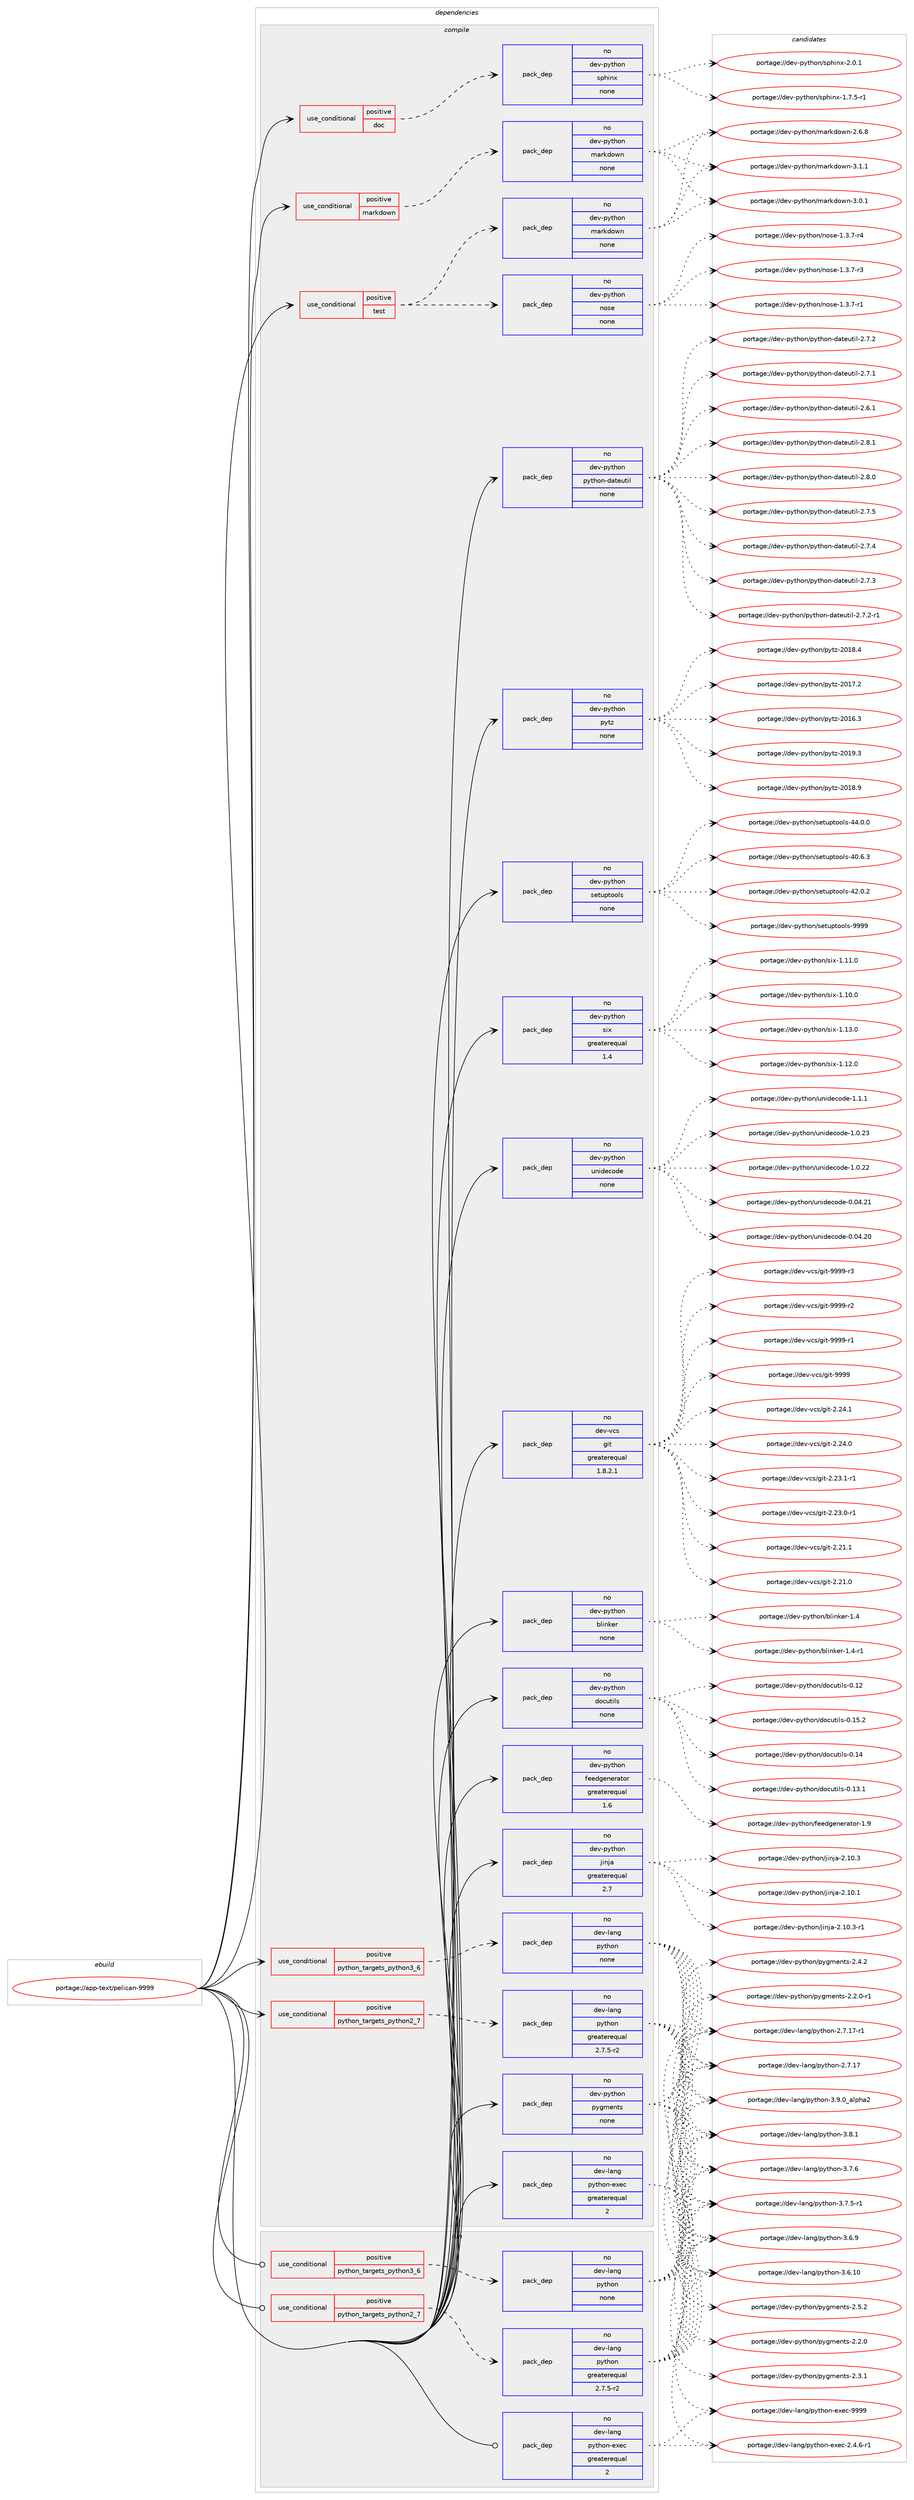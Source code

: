 digraph prolog {

# *************
# Graph options
# *************

newrank=true;
concentrate=true;
compound=true;
graph [rankdir=LR,fontname=Helvetica,fontsize=10,ranksep=1.5];#, ranksep=2.5, nodesep=0.2];
edge  [arrowhead=vee];
node  [fontname=Helvetica,fontsize=10];

# **********
# The ebuild
# **********

subgraph cluster_leftcol {
color=gray;
label=<<i>ebuild</i>>;
id [label="portage://app-text/pelican-9999", color=red, width=4, href="../app-text/pelican-9999.svg"];
}

# ****************
# The dependencies
# ****************

subgraph cluster_midcol {
color=gray;
label=<<i>dependencies</i>>;
subgraph cluster_compile {
fillcolor="#eeeeee";
style=filled;
label=<<i>compile</i>>;
subgraph cond139875 {
dependency593840 [label=<<TABLE BORDER="0" CELLBORDER="1" CELLSPACING="0" CELLPADDING="4"><TR><TD ROWSPAN="3" CELLPADDING="10">use_conditional</TD></TR><TR><TD>positive</TD></TR><TR><TD>doc</TD></TR></TABLE>>, shape=none, color=red];
subgraph pack446054 {
dependency593841 [label=<<TABLE BORDER="0" CELLBORDER="1" CELLSPACING="0" CELLPADDING="4" WIDTH="220"><TR><TD ROWSPAN="6" CELLPADDING="30">pack_dep</TD></TR><TR><TD WIDTH="110">no</TD></TR><TR><TD>dev-python</TD></TR><TR><TD>sphinx</TD></TR><TR><TD>none</TD></TR><TR><TD></TD></TR></TABLE>>, shape=none, color=blue];
}
dependency593840:e -> dependency593841:w [weight=20,style="dashed",arrowhead="vee"];
}
id:e -> dependency593840:w [weight=20,style="solid",arrowhead="vee"];
subgraph cond139876 {
dependency593842 [label=<<TABLE BORDER="0" CELLBORDER="1" CELLSPACING="0" CELLPADDING="4"><TR><TD ROWSPAN="3" CELLPADDING="10">use_conditional</TD></TR><TR><TD>positive</TD></TR><TR><TD>markdown</TD></TR></TABLE>>, shape=none, color=red];
subgraph pack446055 {
dependency593843 [label=<<TABLE BORDER="0" CELLBORDER="1" CELLSPACING="0" CELLPADDING="4" WIDTH="220"><TR><TD ROWSPAN="6" CELLPADDING="30">pack_dep</TD></TR><TR><TD WIDTH="110">no</TD></TR><TR><TD>dev-python</TD></TR><TR><TD>markdown</TD></TR><TR><TD>none</TD></TR><TR><TD></TD></TR></TABLE>>, shape=none, color=blue];
}
dependency593842:e -> dependency593843:w [weight=20,style="dashed",arrowhead="vee"];
}
id:e -> dependency593842:w [weight=20,style="solid",arrowhead="vee"];
subgraph cond139877 {
dependency593844 [label=<<TABLE BORDER="0" CELLBORDER="1" CELLSPACING="0" CELLPADDING="4"><TR><TD ROWSPAN="3" CELLPADDING="10">use_conditional</TD></TR><TR><TD>positive</TD></TR><TR><TD>python_targets_python2_7</TD></TR></TABLE>>, shape=none, color=red];
subgraph pack446056 {
dependency593845 [label=<<TABLE BORDER="0" CELLBORDER="1" CELLSPACING="0" CELLPADDING="4" WIDTH="220"><TR><TD ROWSPAN="6" CELLPADDING="30">pack_dep</TD></TR><TR><TD WIDTH="110">no</TD></TR><TR><TD>dev-lang</TD></TR><TR><TD>python</TD></TR><TR><TD>greaterequal</TD></TR><TR><TD>2.7.5-r2</TD></TR></TABLE>>, shape=none, color=blue];
}
dependency593844:e -> dependency593845:w [weight=20,style="dashed",arrowhead="vee"];
}
id:e -> dependency593844:w [weight=20,style="solid",arrowhead="vee"];
subgraph cond139878 {
dependency593846 [label=<<TABLE BORDER="0" CELLBORDER="1" CELLSPACING="0" CELLPADDING="4"><TR><TD ROWSPAN="3" CELLPADDING="10">use_conditional</TD></TR><TR><TD>positive</TD></TR><TR><TD>python_targets_python3_6</TD></TR></TABLE>>, shape=none, color=red];
subgraph pack446057 {
dependency593847 [label=<<TABLE BORDER="0" CELLBORDER="1" CELLSPACING="0" CELLPADDING="4" WIDTH="220"><TR><TD ROWSPAN="6" CELLPADDING="30">pack_dep</TD></TR><TR><TD WIDTH="110">no</TD></TR><TR><TD>dev-lang</TD></TR><TR><TD>python</TD></TR><TR><TD>none</TD></TR><TR><TD></TD></TR></TABLE>>, shape=none, color=blue];
}
dependency593846:e -> dependency593847:w [weight=20,style="dashed",arrowhead="vee"];
}
id:e -> dependency593846:w [weight=20,style="solid",arrowhead="vee"];
subgraph cond139879 {
dependency593848 [label=<<TABLE BORDER="0" CELLBORDER="1" CELLSPACING="0" CELLPADDING="4"><TR><TD ROWSPAN="3" CELLPADDING="10">use_conditional</TD></TR><TR><TD>positive</TD></TR><TR><TD>test</TD></TR></TABLE>>, shape=none, color=red];
subgraph pack446058 {
dependency593849 [label=<<TABLE BORDER="0" CELLBORDER="1" CELLSPACING="0" CELLPADDING="4" WIDTH="220"><TR><TD ROWSPAN="6" CELLPADDING="30">pack_dep</TD></TR><TR><TD WIDTH="110">no</TD></TR><TR><TD>dev-python</TD></TR><TR><TD>nose</TD></TR><TR><TD>none</TD></TR><TR><TD></TD></TR></TABLE>>, shape=none, color=blue];
}
dependency593848:e -> dependency593849:w [weight=20,style="dashed",arrowhead="vee"];
subgraph pack446059 {
dependency593850 [label=<<TABLE BORDER="0" CELLBORDER="1" CELLSPACING="0" CELLPADDING="4" WIDTH="220"><TR><TD ROWSPAN="6" CELLPADDING="30">pack_dep</TD></TR><TR><TD WIDTH="110">no</TD></TR><TR><TD>dev-python</TD></TR><TR><TD>markdown</TD></TR><TR><TD>none</TD></TR><TR><TD></TD></TR></TABLE>>, shape=none, color=blue];
}
dependency593848:e -> dependency593850:w [weight=20,style="dashed",arrowhead="vee"];
}
id:e -> dependency593848:w [weight=20,style="solid",arrowhead="vee"];
subgraph pack446060 {
dependency593851 [label=<<TABLE BORDER="0" CELLBORDER="1" CELLSPACING="0" CELLPADDING="4" WIDTH="220"><TR><TD ROWSPAN="6" CELLPADDING="30">pack_dep</TD></TR><TR><TD WIDTH="110">no</TD></TR><TR><TD>dev-lang</TD></TR><TR><TD>python-exec</TD></TR><TR><TD>greaterequal</TD></TR><TR><TD>2</TD></TR></TABLE>>, shape=none, color=blue];
}
id:e -> dependency593851:w [weight=20,style="solid",arrowhead="vee"];
subgraph pack446061 {
dependency593852 [label=<<TABLE BORDER="0" CELLBORDER="1" CELLSPACING="0" CELLPADDING="4" WIDTH="220"><TR><TD ROWSPAN="6" CELLPADDING="30">pack_dep</TD></TR><TR><TD WIDTH="110">no</TD></TR><TR><TD>dev-python</TD></TR><TR><TD>blinker</TD></TR><TR><TD>none</TD></TR><TR><TD></TD></TR></TABLE>>, shape=none, color=blue];
}
id:e -> dependency593852:w [weight=20,style="solid",arrowhead="vee"];
subgraph pack446062 {
dependency593853 [label=<<TABLE BORDER="0" CELLBORDER="1" CELLSPACING="0" CELLPADDING="4" WIDTH="220"><TR><TD ROWSPAN="6" CELLPADDING="30">pack_dep</TD></TR><TR><TD WIDTH="110">no</TD></TR><TR><TD>dev-python</TD></TR><TR><TD>docutils</TD></TR><TR><TD>none</TD></TR><TR><TD></TD></TR></TABLE>>, shape=none, color=blue];
}
id:e -> dependency593853:w [weight=20,style="solid",arrowhead="vee"];
subgraph pack446063 {
dependency593854 [label=<<TABLE BORDER="0" CELLBORDER="1" CELLSPACING="0" CELLPADDING="4" WIDTH="220"><TR><TD ROWSPAN="6" CELLPADDING="30">pack_dep</TD></TR><TR><TD WIDTH="110">no</TD></TR><TR><TD>dev-python</TD></TR><TR><TD>feedgenerator</TD></TR><TR><TD>greaterequal</TD></TR><TR><TD>1.6</TD></TR></TABLE>>, shape=none, color=blue];
}
id:e -> dependency593854:w [weight=20,style="solid",arrowhead="vee"];
subgraph pack446064 {
dependency593855 [label=<<TABLE BORDER="0" CELLBORDER="1" CELLSPACING="0" CELLPADDING="4" WIDTH="220"><TR><TD ROWSPAN="6" CELLPADDING="30">pack_dep</TD></TR><TR><TD WIDTH="110">no</TD></TR><TR><TD>dev-python</TD></TR><TR><TD>jinja</TD></TR><TR><TD>greaterequal</TD></TR><TR><TD>2.7</TD></TR></TABLE>>, shape=none, color=blue];
}
id:e -> dependency593855:w [weight=20,style="solid",arrowhead="vee"];
subgraph pack446065 {
dependency593856 [label=<<TABLE BORDER="0" CELLBORDER="1" CELLSPACING="0" CELLPADDING="4" WIDTH="220"><TR><TD ROWSPAN="6" CELLPADDING="30">pack_dep</TD></TR><TR><TD WIDTH="110">no</TD></TR><TR><TD>dev-python</TD></TR><TR><TD>pygments</TD></TR><TR><TD>none</TD></TR><TR><TD></TD></TR></TABLE>>, shape=none, color=blue];
}
id:e -> dependency593856:w [weight=20,style="solid",arrowhead="vee"];
subgraph pack446066 {
dependency593857 [label=<<TABLE BORDER="0" CELLBORDER="1" CELLSPACING="0" CELLPADDING="4" WIDTH="220"><TR><TD ROWSPAN="6" CELLPADDING="30">pack_dep</TD></TR><TR><TD WIDTH="110">no</TD></TR><TR><TD>dev-python</TD></TR><TR><TD>python-dateutil</TD></TR><TR><TD>none</TD></TR><TR><TD></TD></TR></TABLE>>, shape=none, color=blue];
}
id:e -> dependency593857:w [weight=20,style="solid",arrowhead="vee"];
subgraph pack446067 {
dependency593858 [label=<<TABLE BORDER="0" CELLBORDER="1" CELLSPACING="0" CELLPADDING="4" WIDTH="220"><TR><TD ROWSPAN="6" CELLPADDING="30">pack_dep</TD></TR><TR><TD WIDTH="110">no</TD></TR><TR><TD>dev-python</TD></TR><TR><TD>pytz</TD></TR><TR><TD>none</TD></TR><TR><TD></TD></TR></TABLE>>, shape=none, color=blue];
}
id:e -> dependency593858:w [weight=20,style="solid",arrowhead="vee"];
subgraph pack446068 {
dependency593859 [label=<<TABLE BORDER="0" CELLBORDER="1" CELLSPACING="0" CELLPADDING="4" WIDTH="220"><TR><TD ROWSPAN="6" CELLPADDING="30">pack_dep</TD></TR><TR><TD WIDTH="110">no</TD></TR><TR><TD>dev-python</TD></TR><TR><TD>setuptools</TD></TR><TR><TD>none</TD></TR><TR><TD></TD></TR></TABLE>>, shape=none, color=blue];
}
id:e -> dependency593859:w [weight=20,style="solid",arrowhead="vee"];
subgraph pack446069 {
dependency593860 [label=<<TABLE BORDER="0" CELLBORDER="1" CELLSPACING="0" CELLPADDING="4" WIDTH="220"><TR><TD ROWSPAN="6" CELLPADDING="30">pack_dep</TD></TR><TR><TD WIDTH="110">no</TD></TR><TR><TD>dev-python</TD></TR><TR><TD>six</TD></TR><TR><TD>greaterequal</TD></TR><TR><TD>1.4</TD></TR></TABLE>>, shape=none, color=blue];
}
id:e -> dependency593860:w [weight=20,style="solid",arrowhead="vee"];
subgraph pack446070 {
dependency593861 [label=<<TABLE BORDER="0" CELLBORDER="1" CELLSPACING="0" CELLPADDING="4" WIDTH="220"><TR><TD ROWSPAN="6" CELLPADDING="30">pack_dep</TD></TR><TR><TD WIDTH="110">no</TD></TR><TR><TD>dev-python</TD></TR><TR><TD>unidecode</TD></TR><TR><TD>none</TD></TR><TR><TD></TD></TR></TABLE>>, shape=none, color=blue];
}
id:e -> dependency593861:w [weight=20,style="solid",arrowhead="vee"];
subgraph pack446071 {
dependency593862 [label=<<TABLE BORDER="0" CELLBORDER="1" CELLSPACING="0" CELLPADDING="4" WIDTH="220"><TR><TD ROWSPAN="6" CELLPADDING="30">pack_dep</TD></TR><TR><TD WIDTH="110">no</TD></TR><TR><TD>dev-vcs</TD></TR><TR><TD>git</TD></TR><TR><TD>greaterequal</TD></TR><TR><TD>1.8.2.1</TD></TR></TABLE>>, shape=none, color=blue];
}
id:e -> dependency593862:w [weight=20,style="solid",arrowhead="vee"];
}
subgraph cluster_compileandrun {
fillcolor="#eeeeee";
style=filled;
label=<<i>compile and run</i>>;
}
subgraph cluster_run {
fillcolor="#eeeeee";
style=filled;
label=<<i>run</i>>;
subgraph cond139880 {
dependency593863 [label=<<TABLE BORDER="0" CELLBORDER="1" CELLSPACING="0" CELLPADDING="4"><TR><TD ROWSPAN="3" CELLPADDING="10">use_conditional</TD></TR><TR><TD>positive</TD></TR><TR><TD>python_targets_python2_7</TD></TR></TABLE>>, shape=none, color=red];
subgraph pack446072 {
dependency593864 [label=<<TABLE BORDER="0" CELLBORDER="1" CELLSPACING="0" CELLPADDING="4" WIDTH="220"><TR><TD ROWSPAN="6" CELLPADDING="30">pack_dep</TD></TR><TR><TD WIDTH="110">no</TD></TR><TR><TD>dev-lang</TD></TR><TR><TD>python</TD></TR><TR><TD>greaterequal</TD></TR><TR><TD>2.7.5-r2</TD></TR></TABLE>>, shape=none, color=blue];
}
dependency593863:e -> dependency593864:w [weight=20,style="dashed",arrowhead="vee"];
}
id:e -> dependency593863:w [weight=20,style="solid",arrowhead="odot"];
subgraph cond139881 {
dependency593865 [label=<<TABLE BORDER="0" CELLBORDER="1" CELLSPACING="0" CELLPADDING="4"><TR><TD ROWSPAN="3" CELLPADDING="10">use_conditional</TD></TR><TR><TD>positive</TD></TR><TR><TD>python_targets_python3_6</TD></TR></TABLE>>, shape=none, color=red];
subgraph pack446073 {
dependency593866 [label=<<TABLE BORDER="0" CELLBORDER="1" CELLSPACING="0" CELLPADDING="4" WIDTH="220"><TR><TD ROWSPAN="6" CELLPADDING="30">pack_dep</TD></TR><TR><TD WIDTH="110">no</TD></TR><TR><TD>dev-lang</TD></TR><TR><TD>python</TD></TR><TR><TD>none</TD></TR><TR><TD></TD></TR></TABLE>>, shape=none, color=blue];
}
dependency593865:e -> dependency593866:w [weight=20,style="dashed",arrowhead="vee"];
}
id:e -> dependency593865:w [weight=20,style="solid",arrowhead="odot"];
subgraph pack446074 {
dependency593867 [label=<<TABLE BORDER="0" CELLBORDER="1" CELLSPACING="0" CELLPADDING="4" WIDTH="220"><TR><TD ROWSPAN="6" CELLPADDING="30">pack_dep</TD></TR><TR><TD WIDTH="110">no</TD></TR><TR><TD>dev-lang</TD></TR><TR><TD>python-exec</TD></TR><TR><TD>greaterequal</TD></TR><TR><TD>2</TD></TR></TABLE>>, shape=none, color=blue];
}
id:e -> dependency593867:w [weight=20,style="solid",arrowhead="odot"];
}
}

# **************
# The candidates
# **************

subgraph cluster_choices {
rank=same;
color=gray;
label=<<i>candidates</i>>;

subgraph choice446054 {
color=black;
nodesep=1;
choice1001011184511212111610411111047115112104105110120455046484649 [label="portage://dev-python/sphinx-2.0.1", color=red, width=4,href="../dev-python/sphinx-2.0.1.svg"];
choice10010111845112121116104111110471151121041051101204549465546534511449 [label="portage://dev-python/sphinx-1.7.5-r1", color=red, width=4,href="../dev-python/sphinx-1.7.5-r1.svg"];
dependency593841:e -> choice1001011184511212111610411111047115112104105110120455046484649:w [style=dotted,weight="100"];
dependency593841:e -> choice10010111845112121116104111110471151121041051101204549465546534511449:w [style=dotted,weight="100"];
}
subgraph choice446055 {
color=black;
nodesep=1;
choice100101118451121211161041111104710997114107100111119110455146494649 [label="portage://dev-python/markdown-3.1.1", color=red, width=4,href="../dev-python/markdown-3.1.1.svg"];
choice100101118451121211161041111104710997114107100111119110455146484649 [label="portage://dev-python/markdown-3.0.1", color=red, width=4,href="../dev-python/markdown-3.0.1.svg"];
choice100101118451121211161041111104710997114107100111119110455046544656 [label="portage://dev-python/markdown-2.6.8", color=red, width=4,href="../dev-python/markdown-2.6.8.svg"];
dependency593843:e -> choice100101118451121211161041111104710997114107100111119110455146494649:w [style=dotted,weight="100"];
dependency593843:e -> choice100101118451121211161041111104710997114107100111119110455146484649:w [style=dotted,weight="100"];
dependency593843:e -> choice100101118451121211161041111104710997114107100111119110455046544656:w [style=dotted,weight="100"];
}
subgraph choice446056 {
color=black;
nodesep=1;
choice10010111845108971101034711212111610411111045514657464895971081121049750 [label="portage://dev-lang/python-3.9.0_alpha2", color=red, width=4,href="../dev-lang/python-3.9.0_alpha2.svg"];
choice100101118451089711010347112121116104111110455146564649 [label="portage://dev-lang/python-3.8.1", color=red, width=4,href="../dev-lang/python-3.8.1.svg"];
choice100101118451089711010347112121116104111110455146554654 [label="portage://dev-lang/python-3.7.6", color=red, width=4,href="../dev-lang/python-3.7.6.svg"];
choice1001011184510897110103471121211161041111104551465546534511449 [label="portage://dev-lang/python-3.7.5-r1", color=red, width=4,href="../dev-lang/python-3.7.5-r1.svg"];
choice100101118451089711010347112121116104111110455146544657 [label="portage://dev-lang/python-3.6.9", color=red, width=4,href="../dev-lang/python-3.6.9.svg"];
choice10010111845108971101034711212111610411111045514654464948 [label="portage://dev-lang/python-3.6.10", color=red, width=4,href="../dev-lang/python-3.6.10.svg"];
choice100101118451089711010347112121116104111110455046554649554511449 [label="portage://dev-lang/python-2.7.17-r1", color=red, width=4,href="../dev-lang/python-2.7.17-r1.svg"];
choice10010111845108971101034711212111610411111045504655464955 [label="portage://dev-lang/python-2.7.17", color=red, width=4,href="../dev-lang/python-2.7.17.svg"];
dependency593845:e -> choice10010111845108971101034711212111610411111045514657464895971081121049750:w [style=dotted,weight="100"];
dependency593845:e -> choice100101118451089711010347112121116104111110455146564649:w [style=dotted,weight="100"];
dependency593845:e -> choice100101118451089711010347112121116104111110455146554654:w [style=dotted,weight="100"];
dependency593845:e -> choice1001011184510897110103471121211161041111104551465546534511449:w [style=dotted,weight="100"];
dependency593845:e -> choice100101118451089711010347112121116104111110455146544657:w [style=dotted,weight="100"];
dependency593845:e -> choice10010111845108971101034711212111610411111045514654464948:w [style=dotted,weight="100"];
dependency593845:e -> choice100101118451089711010347112121116104111110455046554649554511449:w [style=dotted,weight="100"];
dependency593845:e -> choice10010111845108971101034711212111610411111045504655464955:w [style=dotted,weight="100"];
}
subgraph choice446057 {
color=black;
nodesep=1;
choice10010111845108971101034711212111610411111045514657464895971081121049750 [label="portage://dev-lang/python-3.9.0_alpha2", color=red, width=4,href="../dev-lang/python-3.9.0_alpha2.svg"];
choice100101118451089711010347112121116104111110455146564649 [label="portage://dev-lang/python-3.8.1", color=red, width=4,href="../dev-lang/python-3.8.1.svg"];
choice100101118451089711010347112121116104111110455146554654 [label="portage://dev-lang/python-3.7.6", color=red, width=4,href="../dev-lang/python-3.7.6.svg"];
choice1001011184510897110103471121211161041111104551465546534511449 [label="portage://dev-lang/python-3.7.5-r1", color=red, width=4,href="../dev-lang/python-3.7.5-r1.svg"];
choice100101118451089711010347112121116104111110455146544657 [label="portage://dev-lang/python-3.6.9", color=red, width=4,href="../dev-lang/python-3.6.9.svg"];
choice10010111845108971101034711212111610411111045514654464948 [label="portage://dev-lang/python-3.6.10", color=red, width=4,href="../dev-lang/python-3.6.10.svg"];
choice100101118451089711010347112121116104111110455046554649554511449 [label="portage://dev-lang/python-2.7.17-r1", color=red, width=4,href="../dev-lang/python-2.7.17-r1.svg"];
choice10010111845108971101034711212111610411111045504655464955 [label="portage://dev-lang/python-2.7.17", color=red, width=4,href="../dev-lang/python-2.7.17.svg"];
dependency593847:e -> choice10010111845108971101034711212111610411111045514657464895971081121049750:w [style=dotted,weight="100"];
dependency593847:e -> choice100101118451089711010347112121116104111110455146564649:w [style=dotted,weight="100"];
dependency593847:e -> choice100101118451089711010347112121116104111110455146554654:w [style=dotted,weight="100"];
dependency593847:e -> choice1001011184510897110103471121211161041111104551465546534511449:w [style=dotted,weight="100"];
dependency593847:e -> choice100101118451089711010347112121116104111110455146544657:w [style=dotted,weight="100"];
dependency593847:e -> choice10010111845108971101034711212111610411111045514654464948:w [style=dotted,weight="100"];
dependency593847:e -> choice100101118451089711010347112121116104111110455046554649554511449:w [style=dotted,weight="100"];
dependency593847:e -> choice10010111845108971101034711212111610411111045504655464955:w [style=dotted,weight="100"];
}
subgraph choice446058 {
color=black;
nodesep=1;
choice10010111845112121116104111110471101111151014549465146554511452 [label="portage://dev-python/nose-1.3.7-r4", color=red, width=4,href="../dev-python/nose-1.3.7-r4.svg"];
choice10010111845112121116104111110471101111151014549465146554511451 [label="portage://dev-python/nose-1.3.7-r3", color=red, width=4,href="../dev-python/nose-1.3.7-r3.svg"];
choice10010111845112121116104111110471101111151014549465146554511449 [label="portage://dev-python/nose-1.3.7-r1", color=red, width=4,href="../dev-python/nose-1.3.7-r1.svg"];
dependency593849:e -> choice10010111845112121116104111110471101111151014549465146554511452:w [style=dotted,weight="100"];
dependency593849:e -> choice10010111845112121116104111110471101111151014549465146554511451:w [style=dotted,weight="100"];
dependency593849:e -> choice10010111845112121116104111110471101111151014549465146554511449:w [style=dotted,weight="100"];
}
subgraph choice446059 {
color=black;
nodesep=1;
choice100101118451121211161041111104710997114107100111119110455146494649 [label="portage://dev-python/markdown-3.1.1", color=red, width=4,href="../dev-python/markdown-3.1.1.svg"];
choice100101118451121211161041111104710997114107100111119110455146484649 [label="portage://dev-python/markdown-3.0.1", color=red, width=4,href="../dev-python/markdown-3.0.1.svg"];
choice100101118451121211161041111104710997114107100111119110455046544656 [label="portage://dev-python/markdown-2.6.8", color=red, width=4,href="../dev-python/markdown-2.6.8.svg"];
dependency593850:e -> choice100101118451121211161041111104710997114107100111119110455146494649:w [style=dotted,weight="100"];
dependency593850:e -> choice100101118451121211161041111104710997114107100111119110455146484649:w [style=dotted,weight="100"];
dependency593850:e -> choice100101118451121211161041111104710997114107100111119110455046544656:w [style=dotted,weight="100"];
}
subgraph choice446060 {
color=black;
nodesep=1;
choice10010111845108971101034711212111610411111045101120101994557575757 [label="portage://dev-lang/python-exec-9999", color=red, width=4,href="../dev-lang/python-exec-9999.svg"];
choice10010111845108971101034711212111610411111045101120101994550465246544511449 [label="portage://dev-lang/python-exec-2.4.6-r1", color=red, width=4,href="../dev-lang/python-exec-2.4.6-r1.svg"];
dependency593851:e -> choice10010111845108971101034711212111610411111045101120101994557575757:w [style=dotted,weight="100"];
dependency593851:e -> choice10010111845108971101034711212111610411111045101120101994550465246544511449:w [style=dotted,weight="100"];
}
subgraph choice446061 {
color=black;
nodesep=1;
choice100101118451121211161041111104798108105110107101114454946524511449 [label="portage://dev-python/blinker-1.4-r1", color=red, width=4,href="../dev-python/blinker-1.4-r1.svg"];
choice10010111845112121116104111110479810810511010710111445494652 [label="portage://dev-python/blinker-1.4", color=red, width=4,href="../dev-python/blinker-1.4.svg"];
dependency593852:e -> choice100101118451121211161041111104798108105110107101114454946524511449:w [style=dotted,weight="100"];
dependency593852:e -> choice10010111845112121116104111110479810810511010710111445494652:w [style=dotted,weight="100"];
}
subgraph choice446062 {
color=black;
nodesep=1;
choice10010111845112121116104111110471001119911711610510811545484649534650 [label="portage://dev-python/docutils-0.15.2", color=red, width=4,href="../dev-python/docutils-0.15.2.svg"];
choice1001011184511212111610411111047100111991171161051081154548464952 [label="portage://dev-python/docutils-0.14", color=red, width=4,href="../dev-python/docutils-0.14.svg"];
choice10010111845112121116104111110471001119911711610510811545484649514649 [label="portage://dev-python/docutils-0.13.1", color=red, width=4,href="../dev-python/docutils-0.13.1.svg"];
choice1001011184511212111610411111047100111991171161051081154548464950 [label="portage://dev-python/docutils-0.12", color=red, width=4,href="../dev-python/docutils-0.12.svg"];
dependency593853:e -> choice10010111845112121116104111110471001119911711610510811545484649534650:w [style=dotted,weight="100"];
dependency593853:e -> choice1001011184511212111610411111047100111991171161051081154548464952:w [style=dotted,weight="100"];
dependency593853:e -> choice10010111845112121116104111110471001119911711610510811545484649514649:w [style=dotted,weight="100"];
dependency593853:e -> choice1001011184511212111610411111047100111991171161051081154548464950:w [style=dotted,weight="100"];
}
subgraph choice446063 {
color=black;
nodesep=1;
choice10010111845112121116104111110471021011011001031011101011149711611111445494657 [label="portage://dev-python/feedgenerator-1.9", color=red, width=4,href="../dev-python/feedgenerator-1.9.svg"];
dependency593854:e -> choice10010111845112121116104111110471021011011001031011101011149711611111445494657:w [style=dotted,weight="100"];
}
subgraph choice446064 {
color=black;
nodesep=1;
choice100101118451121211161041111104710610511010697455046494846514511449 [label="portage://dev-python/jinja-2.10.3-r1", color=red, width=4,href="../dev-python/jinja-2.10.3-r1.svg"];
choice10010111845112121116104111110471061051101069745504649484651 [label="portage://dev-python/jinja-2.10.3", color=red, width=4,href="../dev-python/jinja-2.10.3.svg"];
choice10010111845112121116104111110471061051101069745504649484649 [label="portage://dev-python/jinja-2.10.1", color=red, width=4,href="../dev-python/jinja-2.10.1.svg"];
dependency593855:e -> choice100101118451121211161041111104710610511010697455046494846514511449:w [style=dotted,weight="100"];
dependency593855:e -> choice10010111845112121116104111110471061051101069745504649484651:w [style=dotted,weight="100"];
dependency593855:e -> choice10010111845112121116104111110471061051101069745504649484649:w [style=dotted,weight="100"];
}
subgraph choice446065 {
color=black;
nodesep=1;
choice1001011184511212111610411111047112121103109101110116115455046534650 [label="portage://dev-python/pygments-2.5.2", color=red, width=4,href="../dev-python/pygments-2.5.2.svg"];
choice1001011184511212111610411111047112121103109101110116115455046524650 [label="portage://dev-python/pygments-2.4.2", color=red, width=4,href="../dev-python/pygments-2.4.2.svg"];
choice1001011184511212111610411111047112121103109101110116115455046514649 [label="portage://dev-python/pygments-2.3.1", color=red, width=4,href="../dev-python/pygments-2.3.1.svg"];
choice10010111845112121116104111110471121211031091011101161154550465046484511449 [label="portage://dev-python/pygments-2.2.0-r1", color=red, width=4,href="../dev-python/pygments-2.2.0-r1.svg"];
choice1001011184511212111610411111047112121103109101110116115455046504648 [label="portage://dev-python/pygments-2.2.0", color=red, width=4,href="../dev-python/pygments-2.2.0.svg"];
dependency593856:e -> choice1001011184511212111610411111047112121103109101110116115455046534650:w [style=dotted,weight="100"];
dependency593856:e -> choice1001011184511212111610411111047112121103109101110116115455046524650:w [style=dotted,weight="100"];
dependency593856:e -> choice1001011184511212111610411111047112121103109101110116115455046514649:w [style=dotted,weight="100"];
dependency593856:e -> choice10010111845112121116104111110471121211031091011101161154550465046484511449:w [style=dotted,weight="100"];
dependency593856:e -> choice1001011184511212111610411111047112121103109101110116115455046504648:w [style=dotted,weight="100"];
}
subgraph choice446066 {
color=black;
nodesep=1;
choice10010111845112121116104111110471121211161041111104510097116101117116105108455046564649 [label="portage://dev-python/python-dateutil-2.8.1", color=red, width=4,href="../dev-python/python-dateutil-2.8.1.svg"];
choice10010111845112121116104111110471121211161041111104510097116101117116105108455046564648 [label="portage://dev-python/python-dateutil-2.8.0", color=red, width=4,href="../dev-python/python-dateutil-2.8.0.svg"];
choice10010111845112121116104111110471121211161041111104510097116101117116105108455046554653 [label="portage://dev-python/python-dateutil-2.7.5", color=red, width=4,href="../dev-python/python-dateutil-2.7.5.svg"];
choice10010111845112121116104111110471121211161041111104510097116101117116105108455046554652 [label="portage://dev-python/python-dateutil-2.7.4", color=red, width=4,href="../dev-python/python-dateutil-2.7.4.svg"];
choice10010111845112121116104111110471121211161041111104510097116101117116105108455046554651 [label="portage://dev-python/python-dateutil-2.7.3", color=red, width=4,href="../dev-python/python-dateutil-2.7.3.svg"];
choice100101118451121211161041111104711212111610411111045100971161011171161051084550465546504511449 [label="portage://dev-python/python-dateutil-2.7.2-r1", color=red, width=4,href="../dev-python/python-dateutil-2.7.2-r1.svg"];
choice10010111845112121116104111110471121211161041111104510097116101117116105108455046554650 [label="portage://dev-python/python-dateutil-2.7.2", color=red, width=4,href="../dev-python/python-dateutil-2.7.2.svg"];
choice10010111845112121116104111110471121211161041111104510097116101117116105108455046554649 [label="portage://dev-python/python-dateutil-2.7.1", color=red, width=4,href="../dev-python/python-dateutil-2.7.1.svg"];
choice10010111845112121116104111110471121211161041111104510097116101117116105108455046544649 [label="portage://dev-python/python-dateutil-2.6.1", color=red, width=4,href="../dev-python/python-dateutil-2.6.1.svg"];
dependency593857:e -> choice10010111845112121116104111110471121211161041111104510097116101117116105108455046564649:w [style=dotted,weight="100"];
dependency593857:e -> choice10010111845112121116104111110471121211161041111104510097116101117116105108455046564648:w [style=dotted,weight="100"];
dependency593857:e -> choice10010111845112121116104111110471121211161041111104510097116101117116105108455046554653:w [style=dotted,weight="100"];
dependency593857:e -> choice10010111845112121116104111110471121211161041111104510097116101117116105108455046554652:w [style=dotted,weight="100"];
dependency593857:e -> choice10010111845112121116104111110471121211161041111104510097116101117116105108455046554651:w [style=dotted,weight="100"];
dependency593857:e -> choice100101118451121211161041111104711212111610411111045100971161011171161051084550465546504511449:w [style=dotted,weight="100"];
dependency593857:e -> choice10010111845112121116104111110471121211161041111104510097116101117116105108455046554650:w [style=dotted,weight="100"];
dependency593857:e -> choice10010111845112121116104111110471121211161041111104510097116101117116105108455046554649:w [style=dotted,weight="100"];
dependency593857:e -> choice10010111845112121116104111110471121211161041111104510097116101117116105108455046544649:w [style=dotted,weight="100"];
}
subgraph choice446067 {
color=black;
nodesep=1;
choice100101118451121211161041111104711212111612245504849574651 [label="portage://dev-python/pytz-2019.3", color=red, width=4,href="../dev-python/pytz-2019.3.svg"];
choice100101118451121211161041111104711212111612245504849564657 [label="portage://dev-python/pytz-2018.9", color=red, width=4,href="../dev-python/pytz-2018.9.svg"];
choice100101118451121211161041111104711212111612245504849564652 [label="portage://dev-python/pytz-2018.4", color=red, width=4,href="../dev-python/pytz-2018.4.svg"];
choice100101118451121211161041111104711212111612245504849554650 [label="portage://dev-python/pytz-2017.2", color=red, width=4,href="../dev-python/pytz-2017.2.svg"];
choice100101118451121211161041111104711212111612245504849544651 [label="portage://dev-python/pytz-2016.3", color=red, width=4,href="../dev-python/pytz-2016.3.svg"];
dependency593858:e -> choice100101118451121211161041111104711212111612245504849574651:w [style=dotted,weight="100"];
dependency593858:e -> choice100101118451121211161041111104711212111612245504849564657:w [style=dotted,weight="100"];
dependency593858:e -> choice100101118451121211161041111104711212111612245504849564652:w [style=dotted,weight="100"];
dependency593858:e -> choice100101118451121211161041111104711212111612245504849554650:w [style=dotted,weight="100"];
dependency593858:e -> choice100101118451121211161041111104711212111612245504849544651:w [style=dotted,weight="100"];
}
subgraph choice446068 {
color=black;
nodesep=1;
choice10010111845112121116104111110471151011161171121161111111081154557575757 [label="portage://dev-python/setuptools-9999", color=red, width=4,href="../dev-python/setuptools-9999.svg"];
choice100101118451121211161041111104711510111611711211611111110811545525246484648 [label="portage://dev-python/setuptools-44.0.0", color=red, width=4,href="../dev-python/setuptools-44.0.0.svg"];
choice100101118451121211161041111104711510111611711211611111110811545525046484650 [label="portage://dev-python/setuptools-42.0.2", color=red, width=4,href="../dev-python/setuptools-42.0.2.svg"];
choice100101118451121211161041111104711510111611711211611111110811545524846544651 [label="portage://dev-python/setuptools-40.6.3", color=red, width=4,href="../dev-python/setuptools-40.6.3.svg"];
dependency593859:e -> choice10010111845112121116104111110471151011161171121161111111081154557575757:w [style=dotted,weight="100"];
dependency593859:e -> choice100101118451121211161041111104711510111611711211611111110811545525246484648:w [style=dotted,weight="100"];
dependency593859:e -> choice100101118451121211161041111104711510111611711211611111110811545525046484650:w [style=dotted,weight="100"];
dependency593859:e -> choice100101118451121211161041111104711510111611711211611111110811545524846544651:w [style=dotted,weight="100"];
}
subgraph choice446069 {
color=black;
nodesep=1;
choice100101118451121211161041111104711510512045494649514648 [label="portage://dev-python/six-1.13.0", color=red, width=4,href="../dev-python/six-1.13.0.svg"];
choice100101118451121211161041111104711510512045494649504648 [label="portage://dev-python/six-1.12.0", color=red, width=4,href="../dev-python/six-1.12.0.svg"];
choice100101118451121211161041111104711510512045494649494648 [label="portage://dev-python/six-1.11.0", color=red, width=4,href="../dev-python/six-1.11.0.svg"];
choice100101118451121211161041111104711510512045494649484648 [label="portage://dev-python/six-1.10.0", color=red, width=4,href="../dev-python/six-1.10.0.svg"];
dependency593860:e -> choice100101118451121211161041111104711510512045494649514648:w [style=dotted,weight="100"];
dependency593860:e -> choice100101118451121211161041111104711510512045494649504648:w [style=dotted,weight="100"];
dependency593860:e -> choice100101118451121211161041111104711510512045494649494648:w [style=dotted,weight="100"];
dependency593860:e -> choice100101118451121211161041111104711510512045494649484648:w [style=dotted,weight="100"];
}
subgraph choice446070 {
color=black;
nodesep=1;
choice100101118451121211161041111104711711010510010199111100101454946494649 [label="portage://dev-python/unidecode-1.1.1", color=red, width=4,href="../dev-python/unidecode-1.1.1.svg"];
choice10010111845112121116104111110471171101051001019911110010145494648465051 [label="portage://dev-python/unidecode-1.0.23", color=red, width=4,href="../dev-python/unidecode-1.0.23.svg"];
choice10010111845112121116104111110471171101051001019911110010145494648465050 [label="portage://dev-python/unidecode-1.0.22", color=red, width=4,href="../dev-python/unidecode-1.0.22.svg"];
choice1001011184511212111610411111047117110105100101991111001014548464852465049 [label="portage://dev-python/unidecode-0.04.21", color=red, width=4,href="../dev-python/unidecode-0.04.21.svg"];
choice1001011184511212111610411111047117110105100101991111001014548464852465048 [label="portage://dev-python/unidecode-0.04.20", color=red, width=4,href="../dev-python/unidecode-0.04.20.svg"];
dependency593861:e -> choice100101118451121211161041111104711711010510010199111100101454946494649:w [style=dotted,weight="100"];
dependency593861:e -> choice10010111845112121116104111110471171101051001019911110010145494648465051:w [style=dotted,weight="100"];
dependency593861:e -> choice10010111845112121116104111110471171101051001019911110010145494648465050:w [style=dotted,weight="100"];
dependency593861:e -> choice1001011184511212111610411111047117110105100101991111001014548464852465049:w [style=dotted,weight="100"];
dependency593861:e -> choice1001011184511212111610411111047117110105100101991111001014548464852465048:w [style=dotted,weight="100"];
}
subgraph choice446071 {
color=black;
nodesep=1;
choice10010111845118991154710310511645575757574511451 [label="portage://dev-vcs/git-9999-r3", color=red, width=4,href="../dev-vcs/git-9999-r3.svg"];
choice10010111845118991154710310511645575757574511450 [label="portage://dev-vcs/git-9999-r2", color=red, width=4,href="../dev-vcs/git-9999-r2.svg"];
choice10010111845118991154710310511645575757574511449 [label="portage://dev-vcs/git-9999-r1", color=red, width=4,href="../dev-vcs/git-9999-r1.svg"];
choice1001011184511899115471031051164557575757 [label="portage://dev-vcs/git-9999", color=red, width=4,href="../dev-vcs/git-9999.svg"];
choice10010111845118991154710310511645504650524649 [label="portage://dev-vcs/git-2.24.1", color=red, width=4,href="../dev-vcs/git-2.24.1.svg"];
choice10010111845118991154710310511645504650524648 [label="portage://dev-vcs/git-2.24.0", color=red, width=4,href="../dev-vcs/git-2.24.0.svg"];
choice100101118451189911547103105116455046505146494511449 [label="portage://dev-vcs/git-2.23.1-r1", color=red, width=4,href="../dev-vcs/git-2.23.1-r1.svg"];
choice100101118451189911547103105116455046505146484511449 [label="portage://dev-vcs/git-2.23.0-r1", color=red, width=4,href="../dev-vcs/git-2.23.0-r1.svg"];
choice10010111845118991154710310511645504650494649 [label="portage://dev-vcs/git-2.21.1", color=red, width=4,href="../dev-vcs/git-2.21.1.svg"];
choice10010111845118991154710310511645504650494648 [label="portage://dev-vcs/git-2.21.0", color=red, width=4,href="../dev-vcs/git-2.21.0.svg"];
dependency593862:e -> choice10010111845118991154710310511645575757574511451:w [style=dotted,weight="100"];
dependency593862:e -> choice10010111845118991154710310511645575757574511450:w [style=dotted,weight="100"];
dependency593862:e -> choice10010111845118991154710310511645575757574511449:w [style=dotted,weight="100"];
dependency593862:e -> choice1001011184511899115471031051164557575757:w [style=dotted,weight="100"];
dependency593862:e -> choice10010111845118991154710310511645504650524649:w [style=dotted,weight="100"];
dependency593862:e -> choice10010111845118991154710310511645504650524648:w [style=dotted,weight="100"];
dependency593862:e -> choice100101118451189911547103105116455046505146494511449:w [style=dotted,weight="100"];
dependency593862:e -> choice100101118451189911547103105116455046505146484511449:w [style=dotted,weight="100"];
dependency593862:e -> choice10010111845118991154710310511645504650494649:w [style=dotted,weight="100"];
dependency593862:e -> choice10010111845118991154710310511645504650494648:w [style=dotted,weight="100"];
}
subgraph choice446072 {
color=black;
nodesep=1;
choice10010111845108971101034711212111610411111045514657464895971081121049750 [label="portage://dev-lang/python-3.9.0_alpha2", color=red, width=4,href="../dev-lang/python-3.9.0_alpha2.svg"];
choice100101118451089711010347112121116104111110455146564649 [label="portage://dev-lang/python-3.8.1", color=red, width=4,href="../dev-lang/python-3.8.1.svg"];
choice100101118451089711010347112121116104111110455146554654 [label="portage://dev-lang/python-3.7.6", color=red, width=4,href="../dev-lang/python-3.7.6.svg"];
choice1001011184510897110103471121211161041111104551465546534511449 [label="portage://dev-lang/python-3.7.5-r1", color=red, width=4,href="../dev-lang/python-3.7.5-r1.svg"];
choice100101118451089711010347112121116104111110455146544657 [label="portage://dev-lang/python-3.6.9", color=red, width=4,href="../dev-lang/python-3.6.9.svg"];
choice10010111845108971101034711212111610411111045514654464948 [label="portage://dev-lang/python-3.6.10", color=red, width=4,href="../dev-lang/python-3.6.10.svg"];
choice100101118451089711010347112121116104111110455046554649554511449 [label="portage://dev-lang/python-2.7.17-r1", color=red, width=4,href="../dev-lang/python-2.7.17-r1.svg"];
choice10010111845108971101034711212111610411111045504655464955 [label="portage://dev-lang/python-2.7.17", color=red, width=4,href="../dev-lang/python-2.7.17.svg"];
dependency593864:e -> choice10010111845108971101034711212111610411111045514657464895971081121049750:w [style=dotted,weight="100"];
dependency593864:e -> choice100101118451089711010347112121116104111110455146564649:w [style=dotted,weight="100"];
dependency593864:e -> choice100101118451089711010347112121116104111110455146554654:w [style=dotted,weight="100"];
dependency593864:e -> choice1001011184510897110103471121211161041111104551465546534511449:w [style=dotted,weight="100"];
dependency593864:e -> choice100101118451089711010347112121116104111110455146544657:w [style=dotted,weight="100"];
dependency593864:e -> choice10010111845108971101034711212111610411111045514654464948:w [style=dotted,weight="100"];
dependency593864:e -> choice100101118451089711010347112121116104111110455046554649554511449:w [style=dotted,weight="100"];
dependency593864:e -> choice10010111845108971101034711212111610411111045504655464955:w [style=dotted,weight="100"];
}
subgraph choice446073 {
color=black;
nodesep=1;
choice10010111845108971101034711212111610411111045514657464895971081121049750 [label="portage://dev-lang/python-3.9.0_alpha2", color=red, width=4,href="../dev-lang/python-3.9.0_alpha2.svg"];
choice100101118451089711010347112121116104111110455146564649 [label="portage://dev-lang/python-3.8.1", color=red, width=4,href="../dev-lang/python-3.8.1.svg"];
choice100101118451089711010347112121116104111110455146554654 [label="portage://dev-lang/python-3.7.6", color=red, width=4,href="../dev-lang/python-3.7.6.svg"];
choice1001011184510897110103471121211161041111104551465546534511449 [label="portage://dev-lang/python-3.7.5-r1", color=red, width=4,href="../dev-lang/python-3.7.5-r1.svg"];
choice100101118451089711010347112121116104111110455146544657 [label="portage://dev-lang/python-3.6.9", color=red, width=4,href="../dev-lang/python-3.6.9.svg"];
choice10010111845108971101034711212111610411111045514654464948 [label="portage://dev-lang/python-3.6.10", color=red, width=4,href="../dev-lang/python-3.6.10.svg"];
choice100101118451089711010347112121116104111110455046554649554511449 [label="portage://dev-lang/python-2.7.17-r1", color=red, width=4,href="../dev-lang/python-2.7.17-r1.svg"];
choice10010111845108971101034711212111610411111045504655464955 [label="portage://dev-lang/python-2.7.17", color=red, width=4,href="../dev-lang/python-2.7.17.svg"];
dependency593866:e -> choice10010111845108971101034711212111610411111045514657464895971081121049750:w [style=dotted,weight="100"];
dependency593866:e -> choice100101118451089711010347112121116104111110455146564649:w [style=dotted,weight="100"];
dependency593866:e -> choice100101118451089711010347112121116104111110455146554654:w [style=dotted,weight="100"];
dependency593866:e -> choice1001011184510897110103471121211161041111104551465546534511449:w [style=dotted,weight="100"];
dependency593866:e -> choice100101118451089711010347112121116104111110455146544657:w [style=dotted,weight="100"];
dependency593866:e -> choice10010111845108971101034711212111610411111045514654464948:w [style=dotted,weight="100"];
dependency593866:e -> choice100101118451089711010347112121116104111110455046554649554511449:w [style=dotted,weight="100"];
dependency593866:e -> choice10010111845108971101034711212111610411111045504655464955:w [style=dotted,weight="100"];
}
subgraph choice446074 {
color=black;
nodesep=1;
choice10010111845108971101034711212111610411111045101120101994557575757 [label="portage://dev-lang/python-exec-9999", color=red, width=4,href="../dev-lang/python-exec-9999.svg"];
choice10010111845108971101034711212111610411111045101120101994550465246544511449 [label="portage://dev-lang/python-exec-2.4.6-r1", color=red, width=4,href="../dev-lang/python-exec-2.4.6-r1.svg"];
dependency593867:e -> choice10010111845108971101034711212111610411111045101120101994557575757:w [style=dotted,weight="100"];
dependency593867:e -> choice10010111845108971101034711212111610411111045101120101994550465246544511449:w [style=dotted,weight="100"];
}
}

}
